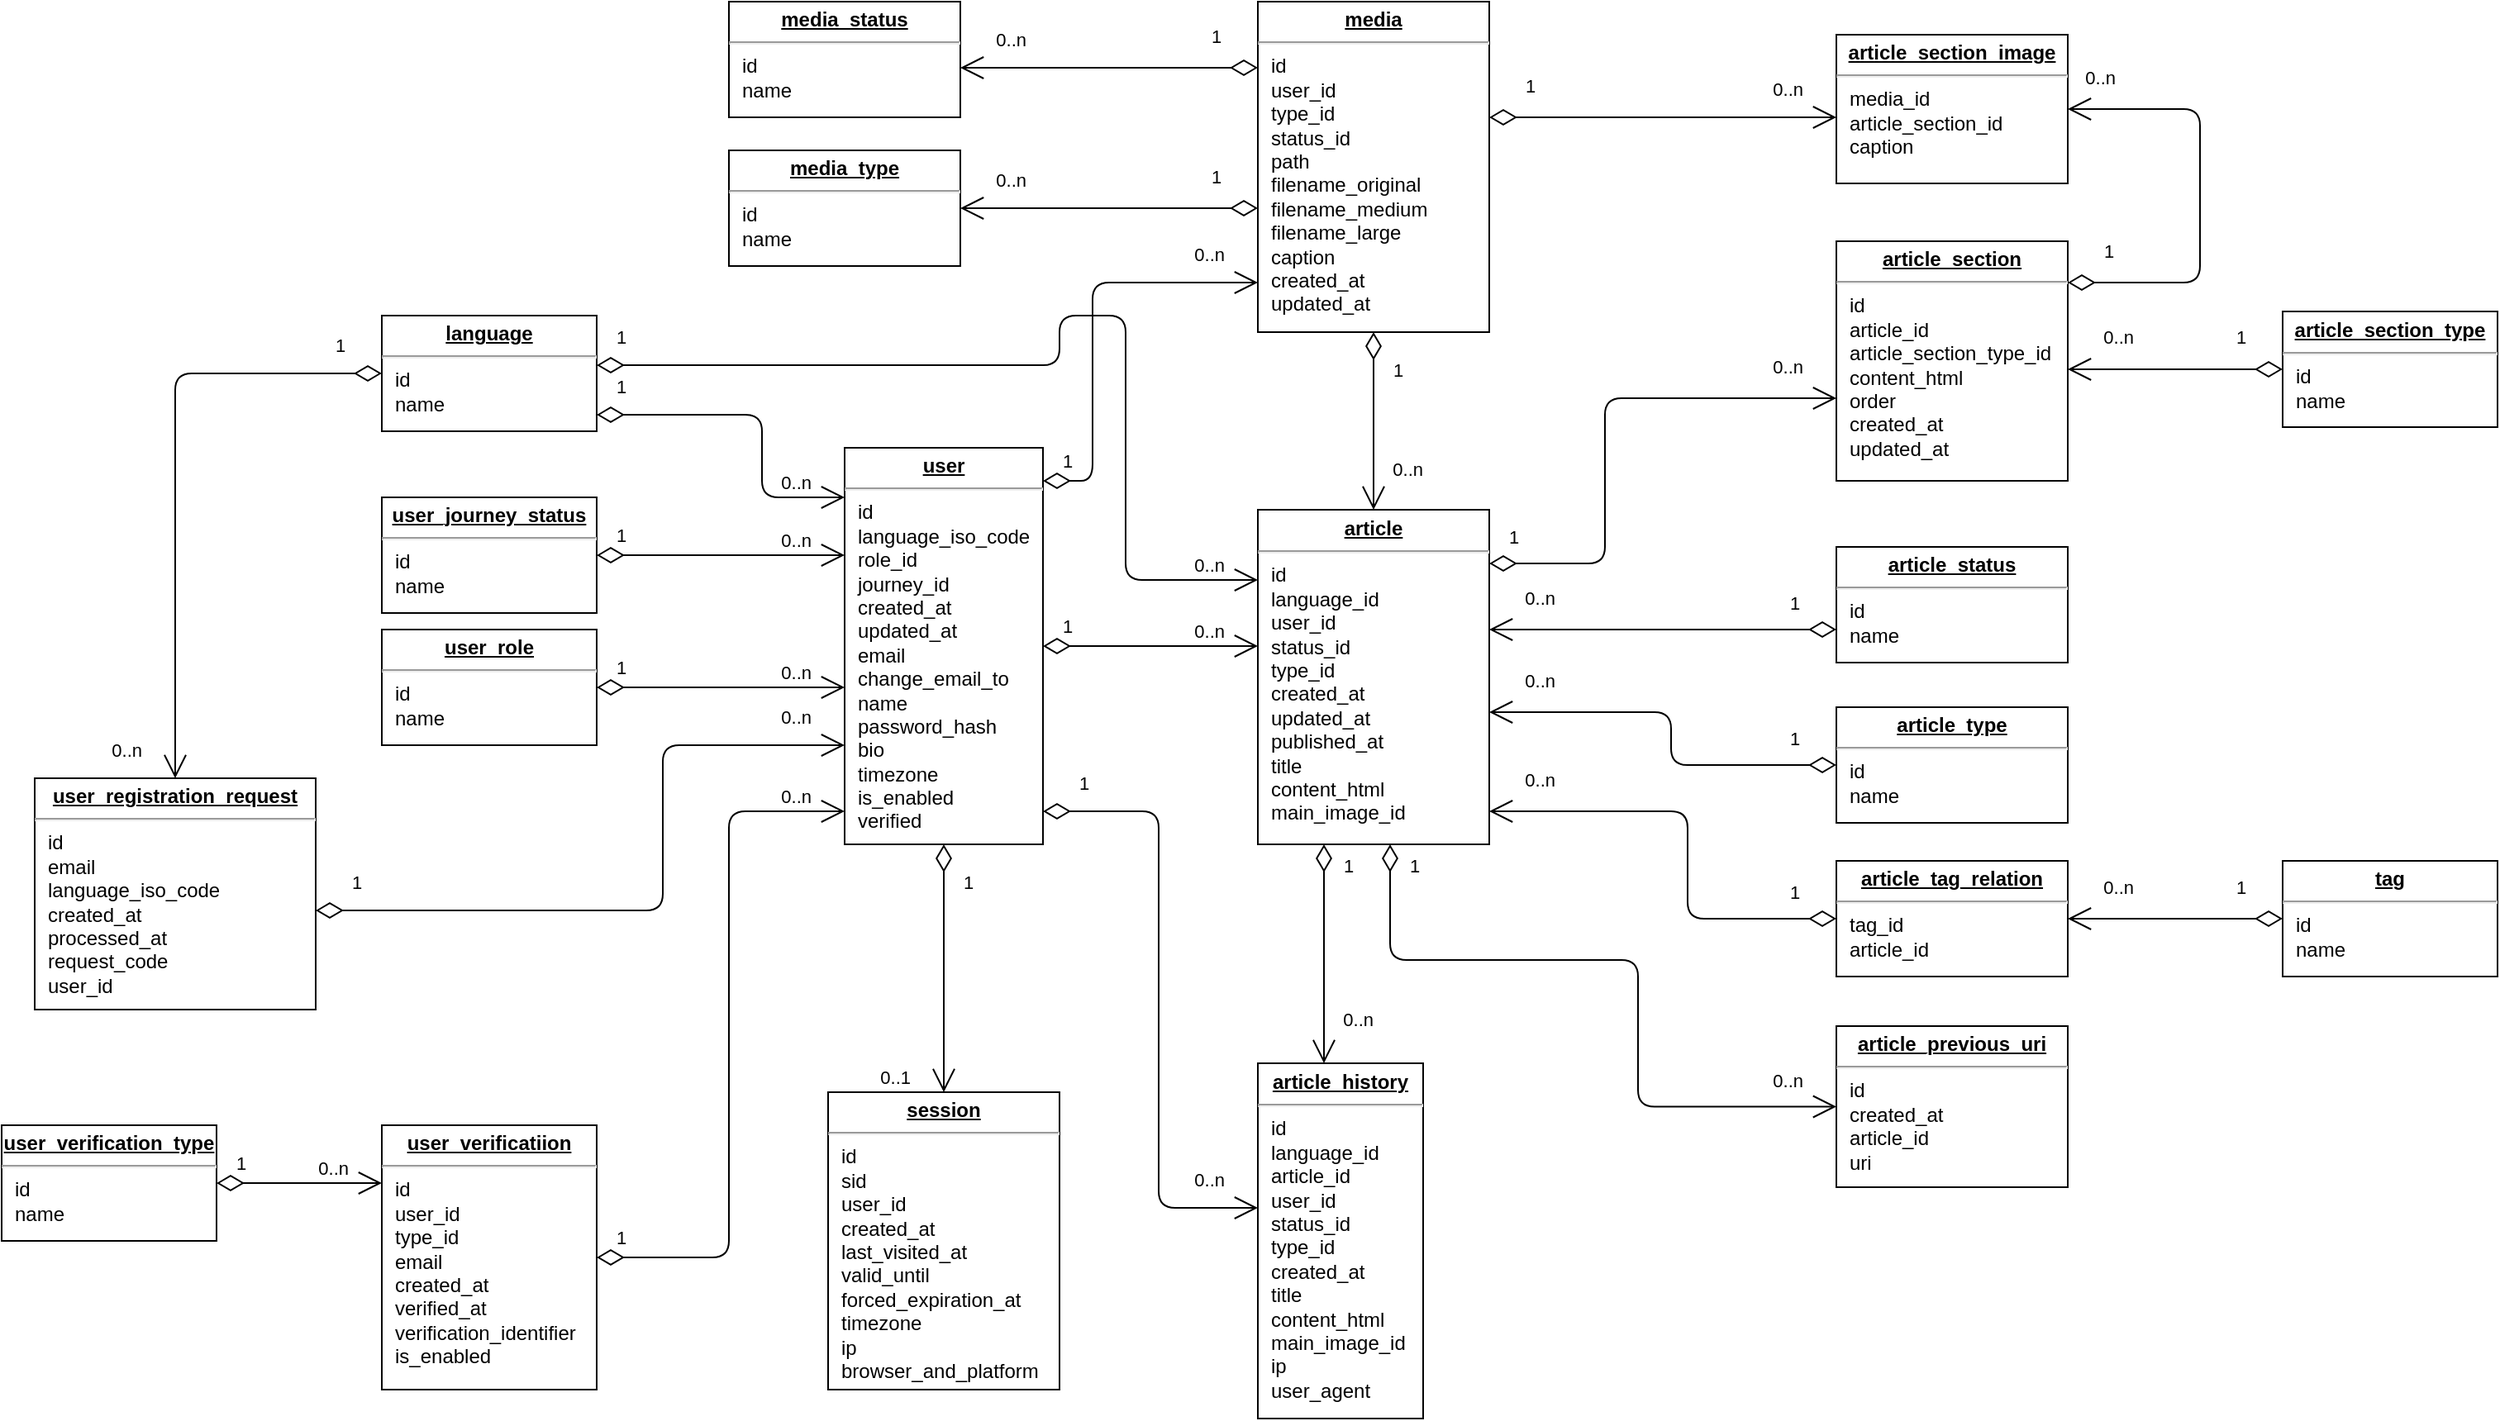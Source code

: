 <mxfile version="20.2.3" type="device"><diagram name="Page-1" id="a7904f86-f2b4-8e86-fa97-74104820619b"><mxGraphModel dx="1678" dy="1065" grid="1" gridSize="10" guides="1" tooltips="1" connect="1" arrows="1" fold="1" page="1" pageScale="1" pageWidth="2336" pageHeight="1654" background="#ffffff" math="0" shadow="0"><root><mxCell id="0"/><mxCell id="1" parent="0"/><mxCell id="FRs4w2RE5wSXevGbmzq3-2" value="&lt;p style=&quot;margin: 0px ; margin-top: 4px ; text-align: center ; text-decoration: underline&quot;&gt;&lt;b&gt;user&lt;/b&gt;&lt;/p&gt;&lt;hr&gt;&lt;p style=&quot;margin: 0px ; margin-left: 8px&quot;&gt;id&lt;/p&gt;&lt;p style=&quot;margin: 0px ; margin-left: 8px&quot;&gt;language_iso_code&lt;/p&gt;&lt;p style=&quot;margin: 0px ; margin-left: 8px&quot;&gt;role_id&lt;/p&gt;&lt;p style=&quot;margin: 0px ; margin-left: 8px&quot;&gt;journey_id&lt;/p&gt;&lt;p style=&quot;margin: 0px ; margin-left: 8px&quot;&gt;created_at&lt;/p&gt;&lt;p style=&quot;margin: 0px ; margin-left: 8px&quot;&gt;updated_at&lt;/p&gt;&lt;p style=&quot;margin: 0px ; margin-left: 8px&quot;&gt;email&lt;/p&gt;&lt;p style=&quot;margin: 0px ; margin-left: 8px&quot;&gt;change_email_to&lt;/p&gt;&lt;p style=&quot;margin: 0px ; margin-left: 8px&quot;&gt;name&lt;/p&gt;&lt;p style=&quot;margin: 0px ; margin-left: 8px&quot;&gt;password_hash&lt;/p&gt;&lt;p style=&quot;margin: 0px ; margin-left: 8px&quot;&gt;bio&lt;/p&gt;&lt;p style=&quot;margin: 0px ; margin-left: 8px&quot;&gt;timezone&lt;/p&gt;&lt;p style=&quot;margin: 0px ; margin-left: 8px&quot;&gt;is_enabled&lt;/p&gt;&lt;p style=&quot;margin: 0px ; margin-left: 8px&quot;&gt;verified&lt;/p&gt;" style="verticalAlign=top;align=left;overflow=fill;fontSize=12;fontFamily=Helvetica;html=1;" parent="1" vertex="1"><mxGeometry x="910" y="740" width="120" height="240" as="geometry"/></mxCell><mxCell id="FRs4w2RE5wSXevGbmzq3-3" value="&lt;p style=&quot;margin: 0px ; margin-top: 4px ; text-align: center ; text-decoration: underline&quot;&gt;&lt;b&gt;user_journey_status&lt;/b&gt;&lt;/p&gt;&lt;hr&gt;&lt;p style=&quot;margin: 0px ; margin-left: 8px&quot;&gt;id&lt;/p&gt;&lt;p style=&quot;margin: 0px ; margin-left: 8px&quot;&gt;name&lt;/p&gt;" style="verticalAlign=top;align=left;overflow=fill;fontSize=12;fontFamily=Helvetica;html=1;" parent="1" vertex="1"><mxGeometry x="630" y="770" width="130" height="70" as="geometry"/></mxCell><mxCell id="FRs4w2RE5wSXevGbmzq3-4" value="&lt;p style=&quot;margin: 0px ; margin-top: 4px ; text-align: center ; text-decoration: underline&quot;&gt;&lt;b&gt;user_role&lt;/b&gt;&lt;/p&gt;&lt;hr&gt;&lt;p style=&quot;margin: 0px ; margin-left: 8px&quot;&gt;id&lt;/p&gt;&lt;p style=&quot;margin: 0px ; margin-left: 8px&quot;&gt;name&lt;/p&gt;" style="verticalAlign=top;align=left;overflow=fill;fontSize=12;fontFamily=Helvetica;html=1;" parent="1" vertex="1"><mxGeometry x="630" y="850" width="130" height="70" as="geometry"/></mxCell><mxCell id="FRs4w2RE5wSXevGbmzq3-5" value="&lt;p style=&quot;margin: 0px ; margin-top: 4px ; text-align: center ; text-decoration: underline&quot;&gt;&lt;b&gt;article&lt;/b&gt;&lt;/p&gt;&lt;hr&gt;&lt;p style=&quot;margin: 0px ; margin-left: 8px&quot;&gt;id&lt;/p&gt;&lt;p style=&quot;margin: 0px ; margin-left: 8px&quot;&gt;language_id&lt;/p&gt;&lt;p style=&quot;margin: 0px ; margin-left: 8px&quot;&gt;user_id&lt;br&gt;&lt;/p&gt;&lt;p style=&quot;margin: 0px ; margin-left: 8px&quot;&gt;status_id&lt;/p&gt;&lt;p style=&quot;margin: 0px ; margin-left: 8px&quot;&gt;type_id&lt;/p&gt;&lt;p style=&quot;margin: 0px ; margin-left: 8px&quot;&gt;&lt;span&gt;created_at&lt;/span&gt;&lt;br&gt;&lt;/p&gt;&lt;p style=&quot;margin: 0px ; margin-left: 8px&quot;&gt;updated_at&lt;br&gt;&lt;/p&gt;&lt;p style=&quot;margin: 0px ; margin-left: 8px&quot;&gt;published_at&lt;/p&gt;&lt;p style=&quot;margin: 0px ; margin-left: 8px&quot;&gt;title&lt;/p&gt;&lt;p style=&quot;margin: 0px ; margin-left: 8px&quot;&gt;content_html&lt;/p&gt;&lt;p style=&quot;margin: 0px ; margin-left: 8px&quot;&gt;main_image_id&lt;/p&gt;" style="verticalAlign=top;align=left;overflow=fill;fontSize=12;fontFamily=Helvetica;html=1;" parent="1" vertex="1"><mxGeometry x="1160" y="777.5" width="140" height="202.5" as="geometry"/></mxCell><mxCell id="FRs4w2RE5wSXevGbmzq3-6" value="&lt;p style=&quot;margin: 0px ; margin-top: 4px ; text-align: center ; text-decoration: underline&quot;&gt;&lt;b&gt;article_history&lt;/b&gt;&lt;/p&gt;&lt;hr&gt;&lt;p style=&quot;margin: 0px ; margin-left: 8px&quot;&gt;id&lt;/p&gt;&lt;p style=&quot;margin: 0px ; margin-left: 8px&quot;&gt;language_id&lt;/p&gt;&lt;p style=&quot;margin: 0px ; margin-left: 8px&quot;&gt;article_id&lt;/p&gt;&lt;p style=&quot;margin: 0px ; margin-left: 8px&quot;&gt;user_id&lt;/p&gt;&lt;p style=&quot;margin: 0px ; margin-left: 8px&quot;&gt;status_id&lt;br&gt;&lt;/p&gt;&lt;p style=&quot;margin: 0px ; margin-left: 8px&quot;&gt;type_id&lt;/p&gt;&lt;p style=&quot;margin: 0px ; margin-left: 8px&quot;&gt;created_at&lt;/p&gt;&lt;p style=&quot;margin: 0px ; margin-left: 8px&quot;&gt;title&lt;/p&gt;&lt;p style=&quot;margin: 0px ; margin-left: 8px&quot;&gt;content_html&lt;/p&gt;&lt;p style=&quot;margin: 0px ; margin-left: 8px&quot;&gt;main_image_id&lt;/p&gt;&lt;p style=&quot;margin: 0px ; margin-left: 8px&quot;&gt;ip&lt;/p&gt;&lt;p style=&quot;margin: 0px ; margin-left: 8px&quot;&gt;user_agent&lt;/p&gt;" style="verticalAlign=top;align=left;overflow=fill;fontSize=12;fontFamily=Helvetica;html=1;" parent="1" vertex="1"><mxGeometry x="1160" y="1112.5" width="100" height="215" as="geometry"/></mxCell><mxCell id="FRs4w2RE5wSXevGbmzq3-14" value="" style="endArrow=open;html=1;endSize=12;startArrow=diamondThin;startSize=14;startFill=0;edgeStyle=orthogonalEdgeStyle;" parent="1" source="FRs4w2RE5wSXevGbmzq3-3" target="FRs4w2RE5wSXevGbmzq3-2" edge="1"><mxGeometry relative="1" as="geometry"><mxPoint x="1120.034" y="880.0" as="sourcePoint"/><mxPoint x="1260" y="730.0" as="targetPoint"/><Array as="points"><mxPoint x="910" y="775"/><mxPoint x="910" y="775"/></Array></mxGeometry></mxCell><mxCell id="FRs4w2RE5wSXevGbmzq3-15" value="1" style="edgeLabel;resizable=0;html=1;align=left;verticalAlign=top;" parent="FRs4w2RE5wSXevGbmzq3-14" connectable="0" vertex="1"><mxGeometry x="-1" relative="1" as="geometry"><mxPoint x="9.97" y="-25.03" as="offset"/></mxGeometry></mxCell><mxCell id="FRs4w2RE5wSXevGbmzq3-16" value="&lt;div&gt;0..n&lt;/div&gt;" style="edgeLabel;resizable=0;html=1;align=right;verticalAlign=top;" parent="FRs4w2RE5wSXevGbmzq3-14" connectable="0" vertex="1"><mxGeometry x="1" relative="1" as="geometry"><mxPoint x="-19.93" y="-22" as="offset"/></mxGeometry></mxCell><mxCell id="FRs4w2RE5wSXevGbmzq3-17" value="" style="endArrow=open;html=1;endSize=12;startArrow=diamondThin;startSize=14;startFill=0;edgeStyle=orthogonalEdgeStyle;" parent="1" source="FRs4w2RE5wSXevGbmzq3-4" target="FRs4w2RE5wSXevGbmzq3-2" edge="1"><mxGeometry relative="1" as="geometry"><mxPoint x="840" y="884.654" as="sourcePoint"/><mxPoint x="930" y="884.654" as="targetPoint"/><Array as="points"><mxPoint x="910" y="885"/><mxPoint x="910" y="885"/></Array></mxGeometry></mxCell><mxCell id="FRs4w2RE5wSXevGbmzq3-18" value="1" style="edgeLabel;resizable=0;html=1;align=left;verticalAlign=top;" parent="FRs4w2RE5wSXevGbmzq3-17" connectable="0" vertex="1"><mxGeometry x="-1" relative="1" as="geometry"><mxPoint x="9.97" y="-25.03" as="offset"/></mxGeometry></mxCell><mxCell id="FRs4w2RE5wSXevGbmzq3-19" value="0..n" style="edgeLabel;resizable=0;html=1;align=right;verticalAlign=top;" parent="FRs4w2RE5wSXevGbmzq3-17" connectable="0" vertex="1"><mxGeometry x="1" relative="1" as="geometry"><mxPoint x="-19.93" y="-22" as="offset"/></mxGeometry></mxCell><mxCell id="FRs4w2RE5wSXevGbmzq3-20" value="" style="endArrow=open;html=1;endSize=12;startArrow=diamondThin;startSize=14;startFill=0;edgeStyle=orthogonalEdgeStyle;" parent="1" source="FRs4w2RE5wSXevGbmzq3-2" target="FRs4w2RE5wSXevGbmzq3-5" edge="1"><mxGeometry relative="1" as="geometry"><mxPoint x="1060" y="950" as="sourcePoint"/><mxPoint x="1160" y="770" as="targetPoint"/><Array as="points"><mxPoint x="1080" y="860"/><mxPoint x="1080" y="860"/></Array></mxGeometry></mxCell><mxCell id="FRs4w2RE5wSXevGbmzq3-21" value="1" style="edgeLabel;resizable=0;html=1;align=left;verticalAlign=top;" parent="FRs4w2RE5wSXevGbmzq3-20" connectable="0" vertex="1"><mxGeometry x="-1" relative="1" as="geometry"><mxPoint x="9.97" y="-25.03" as="offset"/></mxGeometry></mxCell><mxCell id="FRs4w2RE5wSXevGbmzq3-22" value="&lt;div&gt;0..n&lt;/div&gt;" style="edgeLabel;resizable=0;html=1;align=right;verticalAlign=top;" parent="FRs4w2RE5wSXevGbmzq3-20" connectable="0" vertex="1"><mxGeometry x="1" relative="1" as="geometry"><mxPoint x="-19.93" y="-22" as="offset"/></mxGeometry></mxCell><mxCell id="FRs4w2RE5wSXevGbmzq3-23" value="" style="endArrow=open;html=1;endSize=12;startArrow=diamondThin;startSize=14;startFill=0;edgeStyle=orthogonalEdgeStyle;" parent="1" source="FRs4w2RE5wSXevGbmzq3-5" target="FRs4w2RE5wSXevGbmzq3-6" edge="1"><mxGeometry relative="1" as="geometry"><mxPoint x="1040" y="850.0" as="sourcePoint"/><mxPoint x="1150" y="850.0" as="targetPoint"/><Array as="points"><mxPoint x="1200" y="1050"/><mxPoint x="1200" y="1050"/></Array></mxGeometry></mxCell><mxCell id="FRs4w2RE5wSXevGbmzq3-24" value="1" style="edgeLabel;resizable=0;html=1;align=left;verticalAlign=top;" parent="FRs4w2RE5wSXevGbmzq3-23" connectable="0" vertex="1"><mxGeometry x="-1" relative="1" as="geometry"><mxPoint x="9.97" as="offset"/></mxGeometry></mxCell><mxCell id="FRs4w2RE5wSXevGbmzq3-25" value="&lt;div&gt;0..n&lt;/div&gt;" style="edgeLabel;resizable=0;html=1;align=right;verticalAlign=top;" parent="FRs4w2RE5wSXevGbmzq3-23" connectable="0" vertex="1"><mxGeometry x="1" relative="1" as="geometry"><mxPoint x="30" y="-40" as="offset"/></mxGeometry></mxCell><mxCell id="FRs4w2RE5wSXevGbmzq3-26" value="&lt;p style=&quot;margin: 0px ; margin-top: 4px ; text-align: center ; text-decoration: underline&quot;&gt;&lt;b&gt;language&lt;/b&gt;&lt;/p&gt;&lt;hr&gt;&lt;p style=&quot;margin: 0px ; margin-left: 8px&quot;&gt;id&lt;/p&gt;&lt;p style=&quot;margin: 0px ; margin-left: 8px&quot;&gt;name&lt;/p&gt;" style="verticalAlign=top;align=left;overflow=fill;fontSize=12;fontFamily=Helvetica;html=1;" parent="1" vertex="1"><mxGeometry x="630" y="660" width="130" height="70" as="geometry"/></mxCell><mxCell id="FRs4w2RE5wSXevGbmzq3-27" value="" style="endArrow=open;html=1;endSize=12;startArrow=diamondThin;startSize=14;startFill=0;edgeStyle=orthogonalEdgeStyle;" parent="1" source="FRs4w2RE5wSXevGbmzq3-26" target="FRs4w2RE5wSXevGbmzq3-2" edge="1"><mxGeometry relative="1" as="geometry"><mxPoint x="970" y="659.66" as="sourcePoint"/><mxPoint x="1080" y="659.66" as="targetPoint"/><Array as="points"><mxPoint x="860" y="720"/><mxPoint x="860" y="770"/></Array></mxGeometry></mxCell><mxCell id="FRs4w2RE5wSXevGbmzq3-28" value="1" style="edgeLabel;resizable=0;html=1;align=left;verticalAlign=top;" parent="FRs4w2RE5wSXevGbmzq3-27" connectable="0" vertex="1"><mxGeometry x="-1" relative="1" as="geometry"><mxPoint x="10" y="-30" as="offset"/></mxGeometry></mxCell><mxCell id="FRs4w2RE5wSXevGbmzq3-29" value="&lt;div&gt;0..n&lt;/div&gt;" style="edgeLabel;resizable=0;html=1;align=right;verticalAlign=top;" parent="FRs4w2RE5wSXevGbmzq3-27" connectable="0" vertex="1"><mxGeometry x="1" relative="1" as="geometry"><mxPoint x="-19.93" y="-22" as="offset"/></mxGeometry></mxCell><mxCell id="FRs4w2RE5wSXevGbmzq3-39" value="&lt;p style=&quot;margin: 0px ; margin-top: 4px ; text-align: center ; text-decoration: underline&quot;&gt;&lt;b&gt;session&lt;/b&gt;&lt;/p&gt;&lt;hr&gt;&lt;p style=&quot;margin: 0px ; margin-left: 8px&quot;&gt;id&lt;/p&gt;&lt;p style=&quot;margin: 0px ; margin-left: 8px&quot;&gt;sid&lt;br&gt;&lt;/p&gt;&lt;p style=&quot;margin: 0px ; margin-left: 8px&quot;&gt;user_id&lt;/p&gt;&lt;p style=&quot;margin: 0px ; margin-left: 8px&quot;&gt;created_at&lt;/p&gt;&lt;p style=&quot;margin: 0px ; margin-left: 8px&quot;&gt;last_visited_at&lt;/p&gt;&lt;p style=&quot;margin: 0px ; margin-left: 8px&quot;&gt;valid_until&lt;/p&gt;&lt;p style=&quot;margin: 0px ; margin-left: 8px&quot;&gt;forced_expiration_at&lt;/p&gt;&lt;p style=&quot;margin: 0px ; margin-left: 8px&quot;&gt;timezone&lt;/p&gt;&lt;p style=&quot;margin: 0px ; margin-left: 8px&quot;&gt;ip&lt;/p&gt;&lt;p style=&quot;margin: 0px ; margin-left: 8px&quot;&gt;browser_and_platform&lt;/p&gt;" style="verticalAlign=top;align=left;overflow=fill;fontSize=12;fontFamily=Helvetica;html=1;" parent="1" vertex="1"><mxGeometry x="900" y="1130" width="140" height="180" as="geometry"/></mxCell><mxCell id="FRs4w2RE5wSXevGbmzq3-40" value="" style="endArrow=open;html=1;endSize=12;startArrow=diamondThin;startSize=14;startFill=0;edgeStyle=orthogonalEdgeStyle;" parent="1" source="FRs4w2RE5wSXevGbmzq3-2" target="FRs4w2RE5wSXevGbmzq3-39" edge="1"><mxGeometry relative="1" as="geometry"><mxPoint x="1020" y="850.0" as="sourcePoint"/><mxPoint x="1100" y="850.0" as="targetPoint"/><Array as="points"><mxPoint x="950" y="1210"/></Array></mxGeometry></mxCell><mxCell id="FRs4w2RE5wSXevGbmzq3-41" value="1" style="edgeLabel;resizable=0;html=1;align=left;verticalAlign=top;" parent="FRs4w2RE5wSXevGbmzq3-40" connectable="0" vertex="1"><mxGeometry x="-1" relative="1" as="geometry"><mxPoint x="9.97" y="10" as="offset"/></mxGeometry></mxCell><mxCell id="FRs4w2RE5wSXevGbmzq3-42" value="&lt;div&gt;0..1&lt;/div&gt;" style="edgeLabel;resizable=0;html=1;align=right;verticalAlign=top;" parent="FRs4w2RE5wSXevGbmzq3-40" connectable="0" vertex="1"><mxGeometry x="1" relative="1" as="geometry"><mxPoint x="-19.93" y="-22" as="offset"/></mxGeometry></mxCell><mxCell id="qw6tBekGPEzTEi5tJ91N-1" value="&lt;p style=&quot;margin: 0px ; margin-top: 4px ; text-align: center ; text-decoration: underline&quot;&gt;&lt;b&gt;user_verificatiion&lt;/b&gt;&lt;/p&gt;&lt;hr&gt;&lt;p style=&quot;margin: 0px ; margin-left: 8px&quot;&gt;id&lt;/p&gt;&lt;p style=&quot;margin: 0px ; margin-left: 8px&quot;&gt;user_id&lt;/p&gt;&lt;p style=&quot;margin: 0px ; margin-left: 8px&quot;&gt;type_id&lt;/p&gt;&lt;p style=&quot;margin: 0px ; margin-left: 8px&quot;&gt;email&lt;/p&gt;&lt;p style=&quot;margin: 0px ; margin-left: 8px&quot;&gt;created_at&lt;/p&gt;&lt;p style=&quot;margin: 0px ; margin-left: 8px&quot;&gt;verified_at&lt;/p&gt;&lt;p style=&quot;margin: 0px ; margin-left: 8px&quot;&gt;verification_identifier&lt;/p&gt;&lt;p style=&quot;margin: 0px ; margin-left: 8px&quot;&gt;&lt;span&gt;is_enabled&lt;/span&gt;&lt;/p&gt;" style="verticalAlign=top;align=left;overflow=fill;fontSize=12;fontFamily=Helvetica;html=1;" parent="1" vertex="1"><mxGeometry x="630" y="1150" width="130" height="160" as="geometry"/></mxCell><mxCell id="qw6tBekGPEzTEi5tJ91N-2" value="&lt;p style=&quot;margin: 0px ; margin-top: 4px ; text-align: center ; text-decoration: underline&quot;&gt;&lt;b&gt;user_verification_type&lt;/b&gt;&lt;/p&gt;&lt;hr&gt;&lt;p style=&quot;margin: 0px ; margin-left: 8px&quot;&gt;id&lt;/p&gt;&lt;p style=&quot;margin: 0px ; margin-left: 8px&quot;&gt;name&lt;/p&gt;" style="verticalAlign=top;align=left;overflow=fill;fontSize=12;fontFamily=Helvetica;html=1;" parent="1" vertex="1"><mxGeometry x="400" y="1150" width="130" height="70" as="geometry"/></mxCell><mxCell id="qw6tBekGPEzTEi5tJ91N-3" value="" style="endArrow=open;html=1;endSize=12;startArrow=diamondThin;startSize=14;startFill=0;edgeStyle=orthogonalEdgeStyle;" parent="1" source="qw6tBekGPEzTEi5tJ91N-2" target="qw6tBekGPEzTEi5tJ91N-1" edge="1"><mxGeometry relative="1" as="geometry"><mxPoint x="770" y="995" as="sourcePoint"/><mxPoint x="840" y="995" as="targetPoint"/><Array as="points"><mxPoint x="660" y="1185"/><mxPoint x="660" y="1185"/></Array></mxGeometry></mxCell><mxCell id="qw6tBekGPEzTEi5tJ91N-4" value="1" style="edgeLabel;resizable=0;html=1;align=left;verticalAlign=top;" parent="qw6tBekGPEzTEi5tJ91N-3" connectable="0" vertex="1"><mxGeometry x="-1" relative="1" as="geometry"><mxPoint x="9.97" y="-25.03" as="offset"/></mxGeometry></mxCell><mxCell id="qw6tBekGPEzTEi5tJ91N-5" value="0..n" style="edgeLabel;resizable=0;html=1;align=right;verticalAlign=top;" parent="qw6tBekGPEzTEi5tJ91N-3" connectable="0" vertex="1"><mxGeometry x="1" relative="1" as="geometry"><mxPoint x="-19.93" y="-22" as="offset"/></mxGeometry></mxCell><mxCell id="qw6tBekGPEzTEi5tJ91N-6" value="" style="endArrow=open;html=1;endSize=12;startArrow=diamondThin;startSize=14;startFill=0;edgeStyle=orthogonalEdgeStyle;" parent="1" source="qw6tBekGPEzTEi5tJ91N-1" target="FRs4w2RE5wSXevGbmzq3-2" edge="1"><mxGeometry relative="1" as="geometry"><mxPoint x="850" y="895" as="sourcePoint"/><mxPoint x="920" y="895" as="targetPoint"/><Array as="points"><mxPoint x="840" y="1230"/><mxPoint x="840" y="960"/></Array></mxGeometry></mxCell><mxCell id="qw6tBekGPEzTEi5tJ91N-7" value="1" style="edgeLabel;resizable=0;html=1;align=left;verticalAlign=top;" parent="qw6tBekGPEzTEi5tJ91N-6" connectable="0" vertex="1"><mxGeometry x="-1" relative="1" as="geometry"><mxPoint x="9.97" y="-25.03" as="offset"/></mxGeometry></mxCell><mxCell id="qw6tBekGPEzTEi5tJ91N-8" value="0..n" style="edgeLabel;resizable=0;html=1;align=right;verticalAlign=top;" parent="qw6tBekGPEzTEi5tJ91N-6" connectable="0" vertex="1"><mxGeometry x="1" relative="1" as="geometry"><mxPoint x="-19.93" y="-22" as="offset"/></mxGeometry></mxCell><mxCell id="qw6tBekGPEzTEi5tJ91N-9" value="&lt;p style=&quot;margin: 0px ; margin-top: 4px ; text-align: center ; text-decoration: underline&quot;&gt;&lt;b&gt;user_registration_request&lt;/b&gt;&lt;/p&gt;&lt;hr&gt;&lt;p style=&quot;margin: 0px ; margin-left: 8px&quot;&gt;id&lt;/p&gt;&lt;p style=&quot;margin: 0px ; margin-left: 8px&quot;&gt;email&lt;/p&gt;&lt;p style=&quot;margin: 0px ; margin-left: 8px&quot;&gt;language_iso_code&lt;/p&gt;&lt;p style=&quot;margin: 0px ; margin-left: 8px&quot;&gt;&lt;span&gt;created_at&lt;/span&gt;&lt;br&gt;&lt;/p&gt;&lt;p style=&quot;margin: 0px ; margin-left: 8px&quot;&gt;processed_at&lt;/p&gt;&lt;p style=&quot;margin: 0px ; margin-left: 8px&quot;&gt;request_code&lt;/p&gt;&lt;p style=&quot;margin: 0px ; margin-left: 8px&quot;&gt;&lt;span&gt;user_id&lt;/span&gt;&lt;/p&gt;" style="verticalAlign=top;align=left;overflow=fill;fontSize=12;fontFamily=Helvetica;html=1;" parent="1" vertex="1"><mxGeometry x="420" y="940" width="170" height="140" as="geometry"/></mxCell><mxCell id="qw6tBekGPEzTEi5tJ91N-10" value="" style="endArrow=open;html=1;endSize=12;startArrow=diamondThin;startSize=14;startFill=0;edgeStyle=orthogonalEdgeStyle;" parent="1" source="qw6tBekGPEzTEi5tJ91N-9" target="FRs4w2RE5wSXevGbmzq3-2" edge="1"><mxGeometry relative="1" as="geometry"><mxPoint x="420" y="1020" as="sourcePoint"/><mxPoint x="850" y="870" as="targetPoint"/><Array as="points"><mxPoint x="800" y="1020"/><mxPoint x="800" y="920"/></Array></mxGeometry></mxCell><mxCell id="qw6tBekGPEzTEi5tJ91N-11" value="1" style="edgeLabel;resizable=0;html=1;align=left;verticalAlign=top;" parent="qw6tBekGPEzTEi5tJ91N-10" connectable="0" vertex="1"><mxGeometry x="-1" relative="1" as="geometry"><mxPoint x="20" y="-30" as="offset"/></mxGeometry></mxCell><mxCell id="qw6tBekGPEzTEi5tJ91N-12" value="&lt;div&gt;0..n&lt;/div&gt;" style="edgeLabel;resizable=0;html=1;align=right;verticalAlign=top;" parent="qw6tBekGPEzTEi5tJ91N-10" connectable="0" vertex="1"><mxGeometry x="1" relative="1" as="geometry"><mxPoint x="-20" y="-30" as="offset"/></mxGeometry></mxCell><mxCell id="qw6tBekGPEzTEi5tJ91N-13" value="&lt;p style=&quot;margin: 0px ; margin-top: 4px ; text-align: center ; text-decoration: underline&quot;&gt;&lt;b&gt;article_section&lt;/b&gt;&lt;/p&gt;&lt;hr&gt;&lt;p style=&quot;margin: 0px ; margin-left: 8px&quot;&gt;id&lt;/p&gt;&lt;p style=&quot;margin: 0px ; margin-left: 8px&quot;&gt;article_id&lt;/p&gt;&lt;p style=&quot;margin: 0px ; margin-left: 8px&quot;&gt;article_section_type_id&lt;/p&gt;&lt;p style=&quot;margin: 0px ; margin-left: 8px&quot;&gt;content_html&lt;/p&gt;&lt;p style=&quot;margin: 0px ; margin-left: 8px&quot;&gt;order&lt;/p&gt;&lt;p style=&quot;margin: 0px ; margin-left: 8px&quot;&gt;created_at&lt;/p&gt;&lt;p style=&quot;margin: 0px ; margin-left: 8px&quot;&gt;updated_at&lt;/p&gt;" style="verticalAlign=top;align=left;overflow=fill;fontSize=12;fontFamily=Helvetica;html=1;" parent="1" vertex="1"><mxGeometry x="1510" y="615" width="140" height="145" as="geometry"/></mxCell><mxCell id="qw6tBekGPEzTEi5tJ91N-14" value="&lt;p style=&quot;margin: 0px ; margin-top: 4px ; text-align: center ; text-decoration: underline&quot;&gt;&lt;b&gt;article_section_image&lt;/b&gt;&lt;/p&gt;&lt;hr&gt;&lt;p style=&quot;margin: 0px ; margin-left: 8px&quot;&gt;media_id&lt;/p&gt;&lt;p style=&quot;margin: 0px ; margin-left: 8px&quot;&gt;article_section_id&lt;/p&gt;&lt;p style=&quot;margin: 0px ; margin-left: 8px&quot;&gt;caption&lt;/p&gt;" style="verticalAlign=top;align=left;overflow=fill;fontSize=12;fontFamily=Helvetica;html=1;" parent="1" vertex="1"><mxGeometry x="1510" y="490" width="140" height="90" as="geometry"/></mxCell><mxCell id="qw6tBekGPEzTEi5tJ91N-15" value="&lt;p style=&quot;margin: 0px ; margin-top: 4px ; text-align: center ; text-decoration: underline&quot;&gt;&lt;b&gt;media&lt;/b&gt;&lt;/p&gt;&lt;hr&gt;&lt;p style=&quot;margin: 0px ; margin-left: 8px&quot;&gt;id&lt;/p&gt;&lt;p style=&quot;margin: 0px ; margin-left: 8px&quot;&gt;user_id&lt;/p&gt;&lt;p style=&quot;margin: 0px ; margin-left: 8px&quot;&gt;type_id&lt;/p&gt;&lt;p style=&quot;margin: 0px ; margin-left: 8px&quot;&gt;status_id&lt;/p&gt;&lt;p style=&quot;margin: 0px ; margin-left: 8px&quot;&gt;path&lt;/p&gt;&lt;p style=&quot;margin: 0px ; margin-left: 8px&quot;&gt;filename_original&lt;/p&gt;&lt;p style=&quot;margin: 0px ; margin-left: 8px&quot;&gt;filename_medium&lt;/p&gt;&lt;p style=&quot;margin: 0px ; margin-left: 8px&quot;&gt;filename_large&lt;/p&gt;&lt;p style=&quot;margin: 0px ; margin-left: 8px&quot;&gt;caption&lt;/p&gt;&lt;p style=&quot;margin: 0px ; margin-left: 8px&quot;&gt;&lt;span&gt;created_at&lt;/span&gt;&lt;br&gt;&lt;/p&gt;&lt;p style=&quot;margin: 0px ; margin-left: 8px&quot;&gt;updated_at&lt;/p&gt;" style="verticalAlign=top;align=left;overflow=fill;fontSize=12;fontFamily=Helvetica;html=1;" parent="1" vertex="1"><mxGeometry x="1160" y="470" width="140" height="200" as="geometry"/></mxCell><mxCell id="qw6tBekGPEzTEi5tJ91N-16" value="&lt;p style=&quot;margin: 0px ; margin-top: 4px ; text-align: center ; text-decoration: underline&quot;&gt;&lt;b&gt;article_section_type&lt;/b&gt;&lt;/p&gt;&lt;hr&gt;&lt;p style=&quot;margin: 0px ; margin-left: 8px&quot;&gt;id&lt;/p&gt;&lt;p style=&quot;margin: 0px ; margin-left: 8px&quot;&gt;name&lt;/p&gt;" style="verticalAlign=top;align=left;overflow=fill;fontSize=12;fontFamily=Helvetica;html=1;" parent="1" vertex="1"><mxGeometry x="1780" y="657.5" width="130" height="70" as="geometry"/></mxCell><mxCell id="qw6tBekGPEzTEi5tJ91N-17" value="&lt;p style=&quot;margin: 0px ; margin-top: 4px ; text-align: center ; text-decoration: underline&quot;&gt;&lt;b&gt;article_status&lt;/b&gt;&lt;/p&gt;&lt;hr&gt;&lt;p style=&quot;margin: 0px ; margin-left: 8px&quot;&gt;id&lt;/p&gt;&lt;p style=&quot;margin: 0px ; margin-left: 8px&quot;&gt;name&lt;/p&gt;" style="verticalAlign=top;align=left;overflow=fill;fontSize=12;fontFamily=Helvetica;html=1;" parent="1" vertex="1"><mxGeometry x="1510" y="800" width="140" height="70" as="geometry"/></mxCell><mxCell id="qw6tBekGPEzTEi5tJ91N-18" value="&lt;p style=&quot;margin: 0px ; margin-top: 4px ; text-align: center ; text-decoration: underline&quot;&gt;&lt;b&gt;article_type&lt;/b&gt;&lt;/p&gt;&lt;hr&gt;&lt;p style=&quot;margin: 0px ; margin-left: 8px&quot;&gt;id&lt;/p&gt;&lt;p style=&quot;margin: 0px ; margin-left: 8px&quot;&gt;name&lt;/p&gt;" style="verticalAlign=top;align=left;overflow=fill;fontSize=12;fontFamily=Helvetica;html=1;" parent="1" vertex="1"><mxGeometry x="1510" y="897" width="140" height="70" as="geometry"/></mxCell><mxCell id="qw6tBekGPEzTEi5tJ91N-20" value="&lt;p style=&quot;margin: 0px ; margin-top: 4px ; text-align: center ; text-decoration: underline&quot;&gt;&lt;b&gt;tag&lt;/b&gt;&lt;/p&gt;&lt;hr&gt;&lt;p style=&quot;margin: 0px ; margin-left: 8px&quot;&gt;id&lt;/p&gt;&lt;p style=&quot;margin: 0px ; margin-left: 8px&quot;&gt;name&lt;/p&gt;" style="verticalAlign=top;align=left;overflow=fill;fontSize=12;fontFamily=Helvetica;html=1;" parent="1" vertex="1"><mxGeometry x="1780" y="990" width="130" height="70" as="geometry"/></mxCell><mxCell id="qw6tBekGPEzTEi5tJ91N-21" value="&lt;p style=&quot;margin: 0px ; margin-top: 4px ; text-align: center ; text-decoration: underline&quot;&gt;&lt;b&gt;article_tag_relation&lt;/b&gt;&lt;/p&gt;&lt;hr&gt;&lt;p style=&quot;margin: 0px ; margin-left: 8px&quot;&gt;tag_id&lt;/p&gt;&lt;p style=&quot;margin: 0px ; margin-left: 8px&quot;&gt;article_id&lt;/p&gt;" style="verticalAlign=top;align=left;overflow=fill;fontSize=12;fontFamily=Helvetica;html=1;" parent="1" vertex="1"><mxGeometry x="1510" y="990" width="140" height="70" as="geometry"/></mxCell><mxCell id="qw6tBekGPEzTEi5tJ91N-22" value="" style="endArrow=open;html=1;endSize=12;startArrow=diamondThin;startSize=14;startFill=0;edgeStyle=orthogonalEdgeStyle;" parent="1" source="FRs4w2RE5wSXevGbmzq3-2" target="qw6tBekGPEzTEi5tJ91N-15" edge="1"><mxGeometry relative="1" as="geometry"><mxPoint x="1020" y="950" as="sourcePoint"/><mxPoint x="1170" y="950" as="targetPoint"/><Array as="points"><mxPoint x="1060" y="760"/><mxPoint x="1060" y="640"/></Array></mxGeometry></mxCell><mxCell id="qw6tBekGPEzTEi5tJ91N-23" value="1" style="edgeLabel;resizable=0;html=1;align=left;verticalAlign=top;" parent="qw6tBekGPEzTEi5tJ91N-22" connectable="0" vertex="1"><mxGeometry x="-1" relative="1" as="geometry"><mxPoint x="9.97" y="-25.03" as="offset"/></mxGeometry></mxCell><mxCell id="qw6tBekGPEzTEi5tJ91N-24" value="&lt;div&gt;0..n&lt;/div&gt;" style="edgeLabel;resizable=0;html=1;align=right;verticalAlign=top;" parent="qw6tBekGPEzTEi5tJ91N-22" connectable="0" vertex="1"><mxGeometry x="1" relative="1" as="geometry"><mxPoint x="-19.93" y="-30" as="offset"/></mxGeometry></mxCell><mxCell id="qw6tBekGPEzTEi5tJ91N-25" value="" style="endArrow=open;html=1;endSize=12;startArrow=diamondThin;startSize=14;startFill=0;edgeStyle=orthogonalEdgeStyle;" parent="1" source="FRs4w2RE5wSXevGbmzq3-5" target="qw6tBekGPEzTEi5tJ91N-13" edge="1"><mxGeometry relative="1" as="geometry"><mxPoint x="1240" y="990" as="sourcePoint"/><mxPoint x="1390" y="1120" as="targetPoint"/><Array as="points"><mxPoint x="1370" y="810"/><mxPoint x="1370" y="710"/></Array></mxGeometry></mxCell><mxCell id="qw6tBekGPEzTEi5tJ91N-26" value="1" style="edgeLabel;resizable=0;html=1;align=left;verticalAlign=top;" parent="qw6tBekGPEzTEi5tJ91N-25" connectable="0" vertex="1"><mxGeometry x="-1" relative="1" as="geometry"><mxPoint x="9.97" y="-28.8" as="offset"/></mxGeometry></mxCell><mxCell id="qw6tBekGPEzTEi5tJ91N-27" value="&lt;div&gt;0..n&lt;/div&gt;" style="edgeLabel;resizable=0;html=1;align=right;verticalAlign=top;" parent="qw6tBekGPEzTEi5tJ91N-25" connectable="0" vertex="1"><mxGeometry x="1" relative="1" as="geometry"><mxPoint x="-20" y="-32.5" as="offset"/></mxGeometry></mxCell><mxCell id="qw6tBekGPEzTEi5tJ91N-28" value="" style="endArrow=open;html=1;endSize=12;startArrow=diamondThin;startSize=14;startFill=0;edgeStyle=orthogonalEdgeStyle;" parent="1" source="qw6tBekGPEzTEi5tJ91N-15" target="qw6tBekGPEzTEi5tJ91N-14" edge="1"><mxGeometry relative="1" as="geometry"><mxPoint x="1310" y="625" as="sourcePoint"/><mxPoint x="1310" y="505" as="targetPoint"/><Array as="points"><mxPoint x="1480" y="540"/><mxPoint x="1480" y="540"/></Array></mxGeometry></mxCell><mxCell id="qw6tBekGPEzTEi5tJ91N-29" value="1&lt;br&gt;" style="edgeLabel;resizable=0;html=1;align=left;verticalAlign=top;" parent="qw6tBekGPEzTEi5tJ91N-28" connectable="0" vertex="1"><mxGeometry x="-1" relative="1" as="geometry"><mxPoint x="20" y="-32.5" as="offset"/></mxGeometry></mxCell><mxCell id="qw6tBekGPEzTEi5tJ91N-30" value="&lt;div&gt;0..n&lt;/div&gt;" style="edgeLabel;resizable=0;html=1;align=right;verticalAlign=top;" parent="qw6tBekGPEzTEi5tJ91N-28" connectable="0" vertex="1"><mxGeometry x="1" relative="1" as="geometry"><mxPoint x="-20.0" y="-30" as="offset"/></mxGeometry></mxCell><mxCell id="qw6tBekGPEzTEi5tJ91N-31" value="" style="endArrow=open;html=1;endSize=12;startArrow=diamondThin;startSize=14;startFill=0;edgeStyle=orthogonalEdgeStyle;" parent="1" source="qw6tBekGPEzTEi5tJ91N-13" target="qw6tBekGPEzTEi5tJ91N-14" edge="1"><mxGeometry relative="1" as="geometry"><mxPoint x="1520" y="452.5" as="sourcePoint"/><mxPoint x="1310" y="452.5" as="targetPoint"/><Array as="points"><mxPoint x="1730" y="640"/><mxPoint x="1730" y="535"/></Array></mxGeometry></mxCell><mxCell id="qw6tBekGPEzTEi5tJ91N-32" value="1" style="edgeLabel;resizable=0;html=1;align=left;verticalAlign=top;" parent="qw6tBekGPEzTEi5tJ91N-31" connectable="0" vertex="1"><mxGeometry x="-1" relative="1" as="geometry"><mxPoint x="20" y="-32.5" as="offset"/></mxGeometry></mxCell><mxCell id="qw6tBekGPEzTEi5tJ91N-33" value="&lt;div&gt;0..n&lt;/div&gt;" style="edgeLabel;resizable=0;html=1;align=right;verticalAlign=top;" parent="qw6tBekGPEzTEi5tJ91N-31" connectable="0" vertex="1"><mxGeometry x="1" relative="1" as="geometry"><mxPoint x="29.7" y="-32.5" as="offset"/></mxGeometry></mxCell><mxCell id="qw6tBekGPEzTEi5tJ91N-34" value="" style="endArrow=open;html=1;endSize=12;startArrow=diamondThin;startSize=14;startFill=0;edgeStyle=orthogonalEdgeStyle;" parent="1" source="qw6tBekGPEzTEi5tJ91N-17" target="FRs4w2RE5wSXevGbmzq3-5" edge="1"><mxGeometry relative="1" as="geometry"><mxPoint x="1310" y="840" as="sourcePoint"/><mxPoint x="1520" y="720" as="targetPoint"/><Array as="points"><mxPoint x="1380" y="850"/><mxPoint x="1380" y="850"/></Array></mxGeometry></mxCell><mxCell id="qw6tBekGPEzTEi5tJ91N-35" value="1" style="edgeLabel;resizable=0;html=1;align=left;verticalAlign=top;" parent="qw6tBekGPEzTEi5tJ91N-34" connectable="0" vertex="1"><mxGeometry x="-1" relative="1" as="geometry"><mxPoint x="-30" y="-28.8" as="offset"/></mxGeometry></mxCell><mxCell id="qw6tBekGPEzTEi5tJ91N-36" value="&lt;div&gt;0..n&lt;/div&gt;" style="edgeLabel;resizable=0;html=1;align=right;verticalAlign=top;" parent="qw6tBekGPEzTEi5tJ91N-34" connectable="0" vertex="1"><mxGeometry x="1" relative="1" as="geometry"><mxPoint x="40" y="-32.5" as="offset"/></mxGeometry></mxCell><mxCell id="qw6tBekGPEzTEi5tJ91N-37" value="" style="endArrow=open;html=1;endSize=12;startArrow=diamondThin;startSize=14;startFill=0;edgeStyle=orthogonalEdgeStyle;" parent="1" source="qw6tBekGPEzTEi5tJ91N-18" target="FRs4w2RE5wSXevGbmzq3-5" edge="1"><mxGeometry relative="1" as="geometry"><mxPoint x="1530" y="850" as="sourcePoint"/><mxPoint x="1310" y="900" as="targetPoint"/><Array as="points"><mxPoint x="1410" y="932"/><mxPoint x="1410" y="900"/></Array></mxGeometry></mxCell><mxCell id="qw6tBekGPEzTEi5tJ91N-38" value="1" style="edgeLabel;resizable=0;html=1;align=left;verticalAlign=top;" parent="qw6tBekGPEzTEi5tJ91N-37" connectable="0" vertex="1"><mxGeometry x="-1" relative="1" as="geometry"><mxPoint x="-30" y="-28.8" as="offset"/></mxGeometry></mxCell><mxCell id="qw6tBekGPEzTEi5tJ91N-39" value="&lt;div&gt;0..n&lt;/div&gt;" style="edgeLabel;resizable=0;html=1;align=right;verticalAlign=top;" parent="qw6tBekGPEzTEi5tJ91N-37" connectable="0" vertex="1"><mxGeometry x="1" relative="1" as="geometry"><mxPoint x="40" y="-32.5" as="offset"/></mxGeometry></mxCell><mxCell id="qw6tBekGPEzTEi5tJ91N-40" value="" style="endArrow=open;html=1;endSize=12;startArrow=diamondThin;startSize=14;startFill=0;edgeStyle=orthogonalEdgeStyle;" parent="1" source="qw6tBekGPEzTEi5tJ91N-21" target="FRs4w2RE5wSXevGbmzq3-5" edge="1"><mxGeometry relative="1" as="geometry"><mxPoint x="1530" y="942" as="sourcePoint"/><mxPoint x="1310" y="910" as="targetPoint"/><Array as="points"><mxPoint x="1420" y="1025"/><mxPoint x="1420" y="960"/></Array></mxGeometry></mxCell><mxCell id="qw6tBekGPEzTEi5tJ91N-41" value="1" style="edgeLabel;resizable=0;html=1;align=left;verticalAlign=top;" parent="qw6tBekGPEzTEi5tJ91N-40" connectable="0" vertex="1"><mxGeometry x="-1" relative="1" as="geometry"><mxPoint x="-30" y="-28.8" as="offset"/></mxGeometry></mxCell><mxCell id="qw6tBekGPEzTEi5tJ91N-42" value="&lt;div&gt;0..n&lt;/div&gt;" style="edgeLabel;resizable=0;html=1;align=right;verticalAlign=top;" parent="qw6tBekGPEzTEi5tJ91N-40" connectable="0" vertex="1"><mxGeometry x="1" relative="1" as="geometry"><mxPoint x="40" y="-32.5" as="offset"/></mxGeometry></mxCell><mxCell id="qw6tBekGPEzTEi5tJ91N-43" value="" style="endArrow=open;html=1;endSize=12;startArrow=diamondThin;startSize=14;startFill=0;edgeStyle=orthogonalEdgeStyle;" parent="1" source="qw6tBekGPEzTEi5tJ91N-16" target="qw6tBekGPEzTEi5tJ91N-13" edge="1"><mxGeometry relative="1" as="geometry"><mxPoint x="1670" y="707.5" as="sourcePoint"/><mxPoint x="1740" y="707.5" as="targetPoint"/><Array as="points"><mxPoint x="1760" y="693"/><mxPoint x="1760" y="693"/></Array></mxGeometry></mxCell><mxCell id="qw6tBekGPEzTEi5tJ91N-44" value="1" style="edgeLabel;resizable=0;html=1;align=left;verticalAlign=top;" parent="qw6tBekGPEzTEi5tJ91N-43" connectable="0" vertex="1"><mxGeometry x="-1" relative="1" as="geometry"><mxPoint x="-30" y="-32.5" as="offset"/></mxGeometry></mxCell><mxCell id="qw6tBekGPEzTEi5tJ91N-45" value="&lt;div&gt;0..n&lt;/div&gt;" style="edgeLabel;resizable=0;html=1;align=right;verticalAlign=top;" parent="qw6tBekGPEzTEi5tJ91N-43" connectable="0" vertex="1"><mxGeometry x="1" relative="1" as="geometry"><mxPoint x="40" y="-32.5" as="offset"/></mxGeometry></mxCell><mxCell id="qw6tBekGPEzTEi5tJ91N-46" value="" style="endArrow=open;html=1;endSize=12;startArrow=diamondThin;startSize=14;startFill=0;edgeStyle=orthogonalEdgeStyle;" parent="1" source="qw6tBekGPEzTEi5tJ91N-20" target="qw6tBekGPEzTEi5tJ91N-21" edge="1"><mxGeometry relative="1" as="geometry"><mxPoint x="1790" y="702.5" as="sourcePoint"/><mxPoint x="1660" y="702.5" as="targetPoint"/><Array as="points"><mxPoint x="1845" y="1025"/></Array></mxGeometry></mxCell><mxCell id="qw6tBekGPEzTEi5tJ91N-47" value="1" style="edgeLabel;resizable=0;html=1;align=left;verticalAlign=top;" parent="qw6tBekGPEzTEi5tJ91N-46" connectable="0" vertex="1"><mxGeometry x="-1" relative="1" as="geometry"><mxPoint x="-30" y="-32.5" as="offset"/></mxGeometry></mxCell><mxCell id="qw6tBekGPEzTEi5tJ91N-48" value="&lt;div&gt;0..n&lt;/div&gt;" style="edgeLabel;resizable=0;html=1;align=right;verticalAlign=top;" parent="qw6tBekGPEzTEi5tJ91N-46" connectable="0" vertex="1"><mxGeometry x="1" relative="1" as="geometry"><mxPoint x="40" y="-32.5" as="offset"/></mxGeometry></mxCell><mxCell id="qw6tBekGPEzTEi5tJ91N-49" value="" style="endArrow=open;html=1;endSize=12;startArrow=diamondThin;startSize=14;startFill=0;edgeStyle=orthogonalEdgeStyle;" parent="1" source="FRs4w2RE5wSXevGbmzq3-2" target="FRs4w2RE5wSXevGbmzq3-6" edge="1"><mxGeometry relative="1" as="geometry"><mxPoint x="1240" y="990" as="sourcePoint"/><mxPoint x="1350" y="1120" as="targetPoint"/><Array as="points"><mxPoint x="1100" y="960"/><mxPoint x="1100" y="1200"/></Array></mxGeometry></mxCell><mxCell id="qw6tBekGPEzTEi5tJ91N-50" value="1" style="edgeLabel;resizable=0;html=1;align=left;verticalAlign=top;" parent="qw6tBekGPEzTEi5tJ91N-49" connectable="0" vertex="1"><mxGeometry x="-1" relative="1" as="geometry"><mxPoint x="20" y="-30" as="offset"/></mxGeometry></mxCell><mxCell id="qw6tBekGPEzTEi5tJ91N-51" value="&lt;div&gt;0..n&lt;/div&gt;" style="edgeLabel;resizable=0;html=1;align=right;verticalAlign=top;" parent="qw6tBekGPEzTEi5tJ91N-49" connectable="0" vertex="1"><mxGeometry x="1" relative="1" as="geometry"><mxPoint x="-20" y="-30" as="offset"/></mxGeometry></mxCell><mxCell id="qw6tBekGPEzTEi5tJ91N-52" value="" style="endArrow=open;html=1;endSize=12;startArrow=diamondThin;startSize=14;startFill=0;edgeStyle=orthogonalEdgeStyle;" parent="1" source="FRs4w2RE5wSXevGbmzq3-26" target="qw6tBekGPEzTEi5tJ91N-9" edge="1"><mxGeometry relative="1" as="geometry"><mxPoint x="770" y="540" as="sourcePoint"/><mxPoint x="970" y="750" as="targetPoint"/><Array as="points"><mxPoint x="505" y="695"/></Array></mxGeometry></mxCell><mxCell id="qw6tBekGPEzTEi5tJ91N-53" value="1" style="edgeLabel;resizable=0;html=1;align=left;verticalAlign=top;" parent="qw6tBekGPEzTEi5tJ91N-52" connectable="0" vertex="1"><mxGeometry x="-1" relative="1" as="geometry"><mxPoint x="-30" y="-30" as="offset"/></mxGeometry></mxCell><mxCell id="qw6tBekGPEzTEi5tJ91N-54" value="&lt;div&gt;0..n&lt;/div&gt;" style="edgeLabel;resizable=0;html=1;align=right;verticalAlign=top;" parent="qw6tBekGPEzTEi5tJ91N-52" connectable="0" vertex="1"><mxGeometry x="1" relative="1" as="geometry"><mxPoint x="-20" y="-30" as="offset"/></mxGeometry></mxCell><mxCell id="qw6tBekGPEzTEi5tJ91N-55" value="" style="endArrow=open;html=1;endSize=12;startArrow=diamondThin;startSize=14;startFill=0;edgeStyle=orthogonalEdgeStyle;" parent="1" source="qw6tBekGPEzTEi5tJ91N-15" target="FRs4w2RE5wSXevGbmzq3-5" edge="1"><mxGeometry relative="1" as="geometry"><mxPoint x="1310" y="820" as="sourcePoint"/><mxPoint x="1520" y="720" as="targetPoint"/><Array as="points"><mxPoint x="1230" y="770"/><mxPoint x="1230" y="770"/></Array></mxGeometry></mxCell><mxCell id="qw6tBekGPEzTEi5tJ91N-56" value="1" style="edgeLabel;resizable=0;html=1;align=left;verticalAlign=top;" parent="qw6tBekGPEzTEi5tJ91N-55" connectable="0" vertex="1"><mxGeometry x="-1" relative="1" as="geometry"><mxPoint x="9.97" y="10.0" as="offset"/></mxGeometry></mxCell><mxCell id="qw6tBekGPEzTEi5tJ91N-57" value="&lt;div&gt;0..n&lt;/div&gt;" style="edgeLabel;resizable=0;html=1;align=right;verticalAlign=top;" parent="qw6tBekGPEzTEi5tJ91N-55" connectable="0" vertex="1"><mxGeometry x="1" relative="1" as="geometry"><mxPoint x="30" y="-38" as="offset"/></mxGeometry></mxCell><mxCell id="aPPP5U3Jfoyh1yv1LpVZ-1" value="&lt;p style=&quot;margin: 0px ; margin-top: 4px ; text-align: center ; text-decoration: underline&quot;&gt;&lt;b&gt;article_previous_uri&lt;/b&gt;&lt;/p&gt;&lt;hr&gt;&lt;p style=&quot;margin: 0px ; margin-left: 8px&quot;&gt;id&lt;/p&gt;&lt;p style=&quot;margin: 0px ; margin-left: 8px&quot;&gt;created_at&lt;/p&gt;&lt;p style=&quot;margin: 0px ; margin-left: 8px&quot;&gt;article_id&lt;/p&gt;&lt;p style=&quot;margin: 0px ; margin-left: 8px&quot;&gt;uri&lt;/p&gt;" style="verticalAlign=top;align=left;overflow=fill;fontSize=12;fontFamily=Helvetica;html=1;" parent="1" vertex="1"><mxGeometry x="1510" y="1090" width="140" height="97.5" as="geometry"/></mxCell><mxCell id="aPPP5U3Jfoyh1yv1LpVZ-2" value="" style="endArrow=open;html=1;endSize=12;startArrow=diamondThin;startSize=14;startFill=0;edgeStyle=orthogonalEdgeStyle;" parent="1" source="FRs4w2RE5wSXevGbmzq3-5" target="aPPP5U3Jfoyh1yv1LpVZ-1" edge="1"><mxGeometry relative="1" as="geometry"><mxPoint x="1210" y="990" as="sourcePoint"/><mxPoint x="1210" y="1122.5" as="targetPoint"/><Array as="points"><mxPoint x="1240" y="1050"/><mxPoint x="1390" y="1050"/></Array></mxGeometry></mxCell><mxCell id="aPPP5U3Jfoyh1yv1LpVZ-3" value="1" style="edgeLabel;resizable=0;html=1;align=left;verticalAlign=top;" parent="aPPP5U3Jfoyh1yv1LpVZ-2" connectable="0" vertex="1"><mxGeometry x="-1" relative="1" as="geometry"><mxPoint x="9.97" as="offset"/></mxGeometry></mxCell><mxCell id="aPPP5U3Jfoyh1yv1LpVZ-4" value="&lt;div&gt;0..n&lt;/div&gt;" style="edgeLabel;resizable=0;html=1;align=right;verticalAlign=top;" parent="aPPP5U3Jfoyh1yv1LpVZ-2" connectable="0" vertex="1"><mxGeometry x="1" relative="1" as="geometry"><mxPoint x="-20" y="-29" as="offset"/></mxGeometry></mxCell><mxCell id="aPPP5U3Jfoyh1yv1LpVZ-5" value="" style="endArrow=open;html=1;endSize=12;startArrow=diamondThin;startSize=14;startFill=0;edgeStyle=orthogonalEdgeStyle;" parent="1" source="FRs4w2RE5wSXevGbmzq3-26" target="FRs4w2RE5wSXevGbmzq3-5" edge="1"><mxGeometry relative="1" as="geometry"><mxPoint x="770.0" y="720.059" as="sourcePoint"/><mxPoint x="920.0" y="780.059" as="targetPoint"/><Array as="points"><mxPoint x="1040" y="690"/><mxPoint x="1040" y="660"/><mxPoint x="1080" y="660"/><mxPoint x="1080" y="820"/></Array></mxGeometry></mxCell><mxCell id="aPPP5U3Jfoyh1yv1LpVZ-6" value="1" style="edgeLabel;resizable=0;html=1;align=left;verticalAlign=top;" parent="aPPP5U3Jfoyh1yv1LpVZ-5" connectable="0" vertex="1"><mxGeometry x="-1" relative="1" as="geometry"><mxPoint x="10" y="-30" as="offset"/></mxGeometry></mxCell><mxCell id="aPPP5U3Jfoyh1yv1LpVZ-7" value="&lt;div&gt;0..n&lt;/div&gt;" style="edgeLabel;resizable=0;html=1;align=right;verticalAlign=top;" parent="aPPP5U3Jfoyh1yv1LpVZ-5" connectable="0" vertex="1"><mxGeometry x="1" relative="1" as="geometry"><mxPoint x="-19.93" y="-22" as="offset"/></mxGeometry></mxCell><mxCell id="zZyAxYda-6GyVuAL8B5i-1" value="&lt;p style=&quot;margin: 0px ; margin-top: 4px ; text-align: center ; text-decoration: underline&quot;&gt;&lt;b&gt;media_status&lt;/b&gt;&lt;/p&gt;&lt;hr&gt;&lt;p style=&quot;margin: 0px ; margin-left: 8px&quot;&gt;id&lt;/p&gt;&lt;p style=&quot;margin: 0px ; margin-left: 8px&quot;&gt;name&lt;/p&gt;" style="verticalAlign=top;align=left;overflow=fill;fontSize=12;fontFamily=Helvetica;html=1;" vertex="1" parent="1"><mxGeometry x="840" y="470" width="140" height="70" as="geometry"/></mxCell><mxCell id="zZyAxYda-6GyVuAL8B5i-2" value="&lt;p style=&quot;margin: 0px ; margin-top: 4px ; text-align: center ; text-decoration: underline&quot;&gt;&lt;b&gt;media_type&lt;/b&gt;&lt;/p&gt;&lt;hr&gt;&lt;p style=&quot;margin: 0px ; margin-left: 8px&quot;&gt;id&lt;/p&gt;&lt;p style=&quot;margin: 0px ; margin-left: 8px&quot;&gt;name&lt;/p&gt;" style="verticalAlign=top;align=left;overflow=fill;fontSize=12;fontFamily=Helvetica;html=1;" vertex="1" parent="1"><mxGeometry x="840" y="560" width="140" height="70" as="geometry"/></mxCell><mxCell id="zZyAxYda-6GyVuAL8B5i-3" value="" style="endArrow=open;html=1;endSize=12;startArrow=diamondThin;startSize=14;startFill=0;edgeStyle=orthogonalEdgeStyle;" edge="1" parent="1" source="qw6tBekGPEzTEi5tJ91N-15" target="zZyAxYda-6GyVuAL8B5i-1"><mxGeometry relative="1" as="geometry"><mxPoint x="1310" y="550.0" as="sourcePoint"/><mxPoint x="1520" y="550.0" as="targetPoint"/><Array as="points"><mxPoint x="1040" y="510"/><mxPoint x="1040" y="510"/></Array></mxGeometry></mxCell><mxCell id="zZyAxYda-6GyVuAL8B5i-4" value="1&lt;br&gt;" style="edgeLabel;resizable=0;html=1;align=left;verticalAlign=top;" connectable="0" vertex="1" parent="zZyAxYda-6GyVuAL8B5i-3"><mxGeometry x="-1" relative="1" as="geometry"><mxPoint x="-30" y="-32" as="offset"/></mxGeometry></mxCell><mxCell id="zZyAxYda-6GyVuAL8B5i-5" value="&lt;div&gt;0..n&lt;/div&gt;" style="edgeLabel;resizable=0;html=1;align=right;verticalAlign=top;" connectable="0" vertex="1" parent="zZyAxYda-6GyVuAL8B5i-3"><mxGeometry x="1" relative="1" as="geometry"><mxPoint x="40" y="-30" as="offset"/></mxGeometry></mxCell><mxCell id="zZyAxYda-6GyVuAL8B5i-6" value="" style="endArrow=open;html=1;endSize=12;startArrow=diamondThin;startSize=14;startFill=0;edgeStyle=orthogonalEdgeStyle;" edge="1" parent="1" source="qw6tBekGPEzTEi5tJ91N-15" target="zZyAxYda-6GyVuAL8B5i-2"><mxGeometry relative="1" as="geometry"><mxPoint x="1170" y="520.048" as="sourcePoint"/><mxPoint x="990" y="520.048" as="targetPoint"/><Array as="points"><mxPoint x="1110" y="595"/><mxPoint x="1110" y="595"/></Array></mxGeometry></mxCell><mxCell id="zZyAxYda-6GyVuAL8B5i-7" value="1&lt;br&gt;" style="edgeLabel;resizable=0;html=1;align=left;verticalAlign=top;" connectable="0" vertex="1" parent="zZyAxYda-6GyVuAL8B5i-6"><mxGeometry x="-1" relative="1" as="geometry"><mxPoint x="-30" y="-32" as="offset"/></mxGeometry></mxCell><mxCell id="zZyAxYda-6GyVuAL8B5i-8" value="&lt;div&gt;0..n&lt;/div&gt;" style="edgeLabel;resizable=0;html=1;align=right;verticalAlign=top;" connectable="0" vertex="1" parent="zZyAxYda-6GyVuAL8B5i-6"><mxGeometry x="1" relative="1" as="geometry"><mxPoint x="40" y="-30" as="offset"/></mxGeometry></mxCell></root></mxGraphModel></diagram></mxfile>